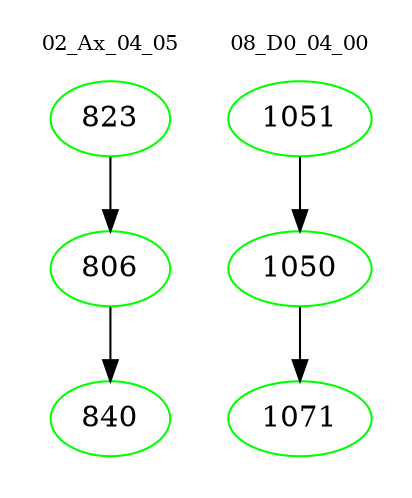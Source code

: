 digraph{
subgraph cluster_0 {
color = white
label = "02_Ax_04_05";
fontsize=10;
T0_823 [label="823", color="green"]
T0_823 -> T0_806 [color="black"]
T0_806 [label="806", color="green"]
T0_806 -> T0_840 [color="black"]
T0_840 [label="840", color="green"]
}
subgraph cluster_1 {
color = white
label = "08_D0_04_00";
fontsize=10;
T1_1051 [label="1051", color="green"]
T1_1051 -> T1_1050 [color="black"]
T1_1050 [label="1050", color="green"]
T1_1050 -> T1_1071 [color="black"]
T1_1071 [label="1071", color="green"]
}
}
